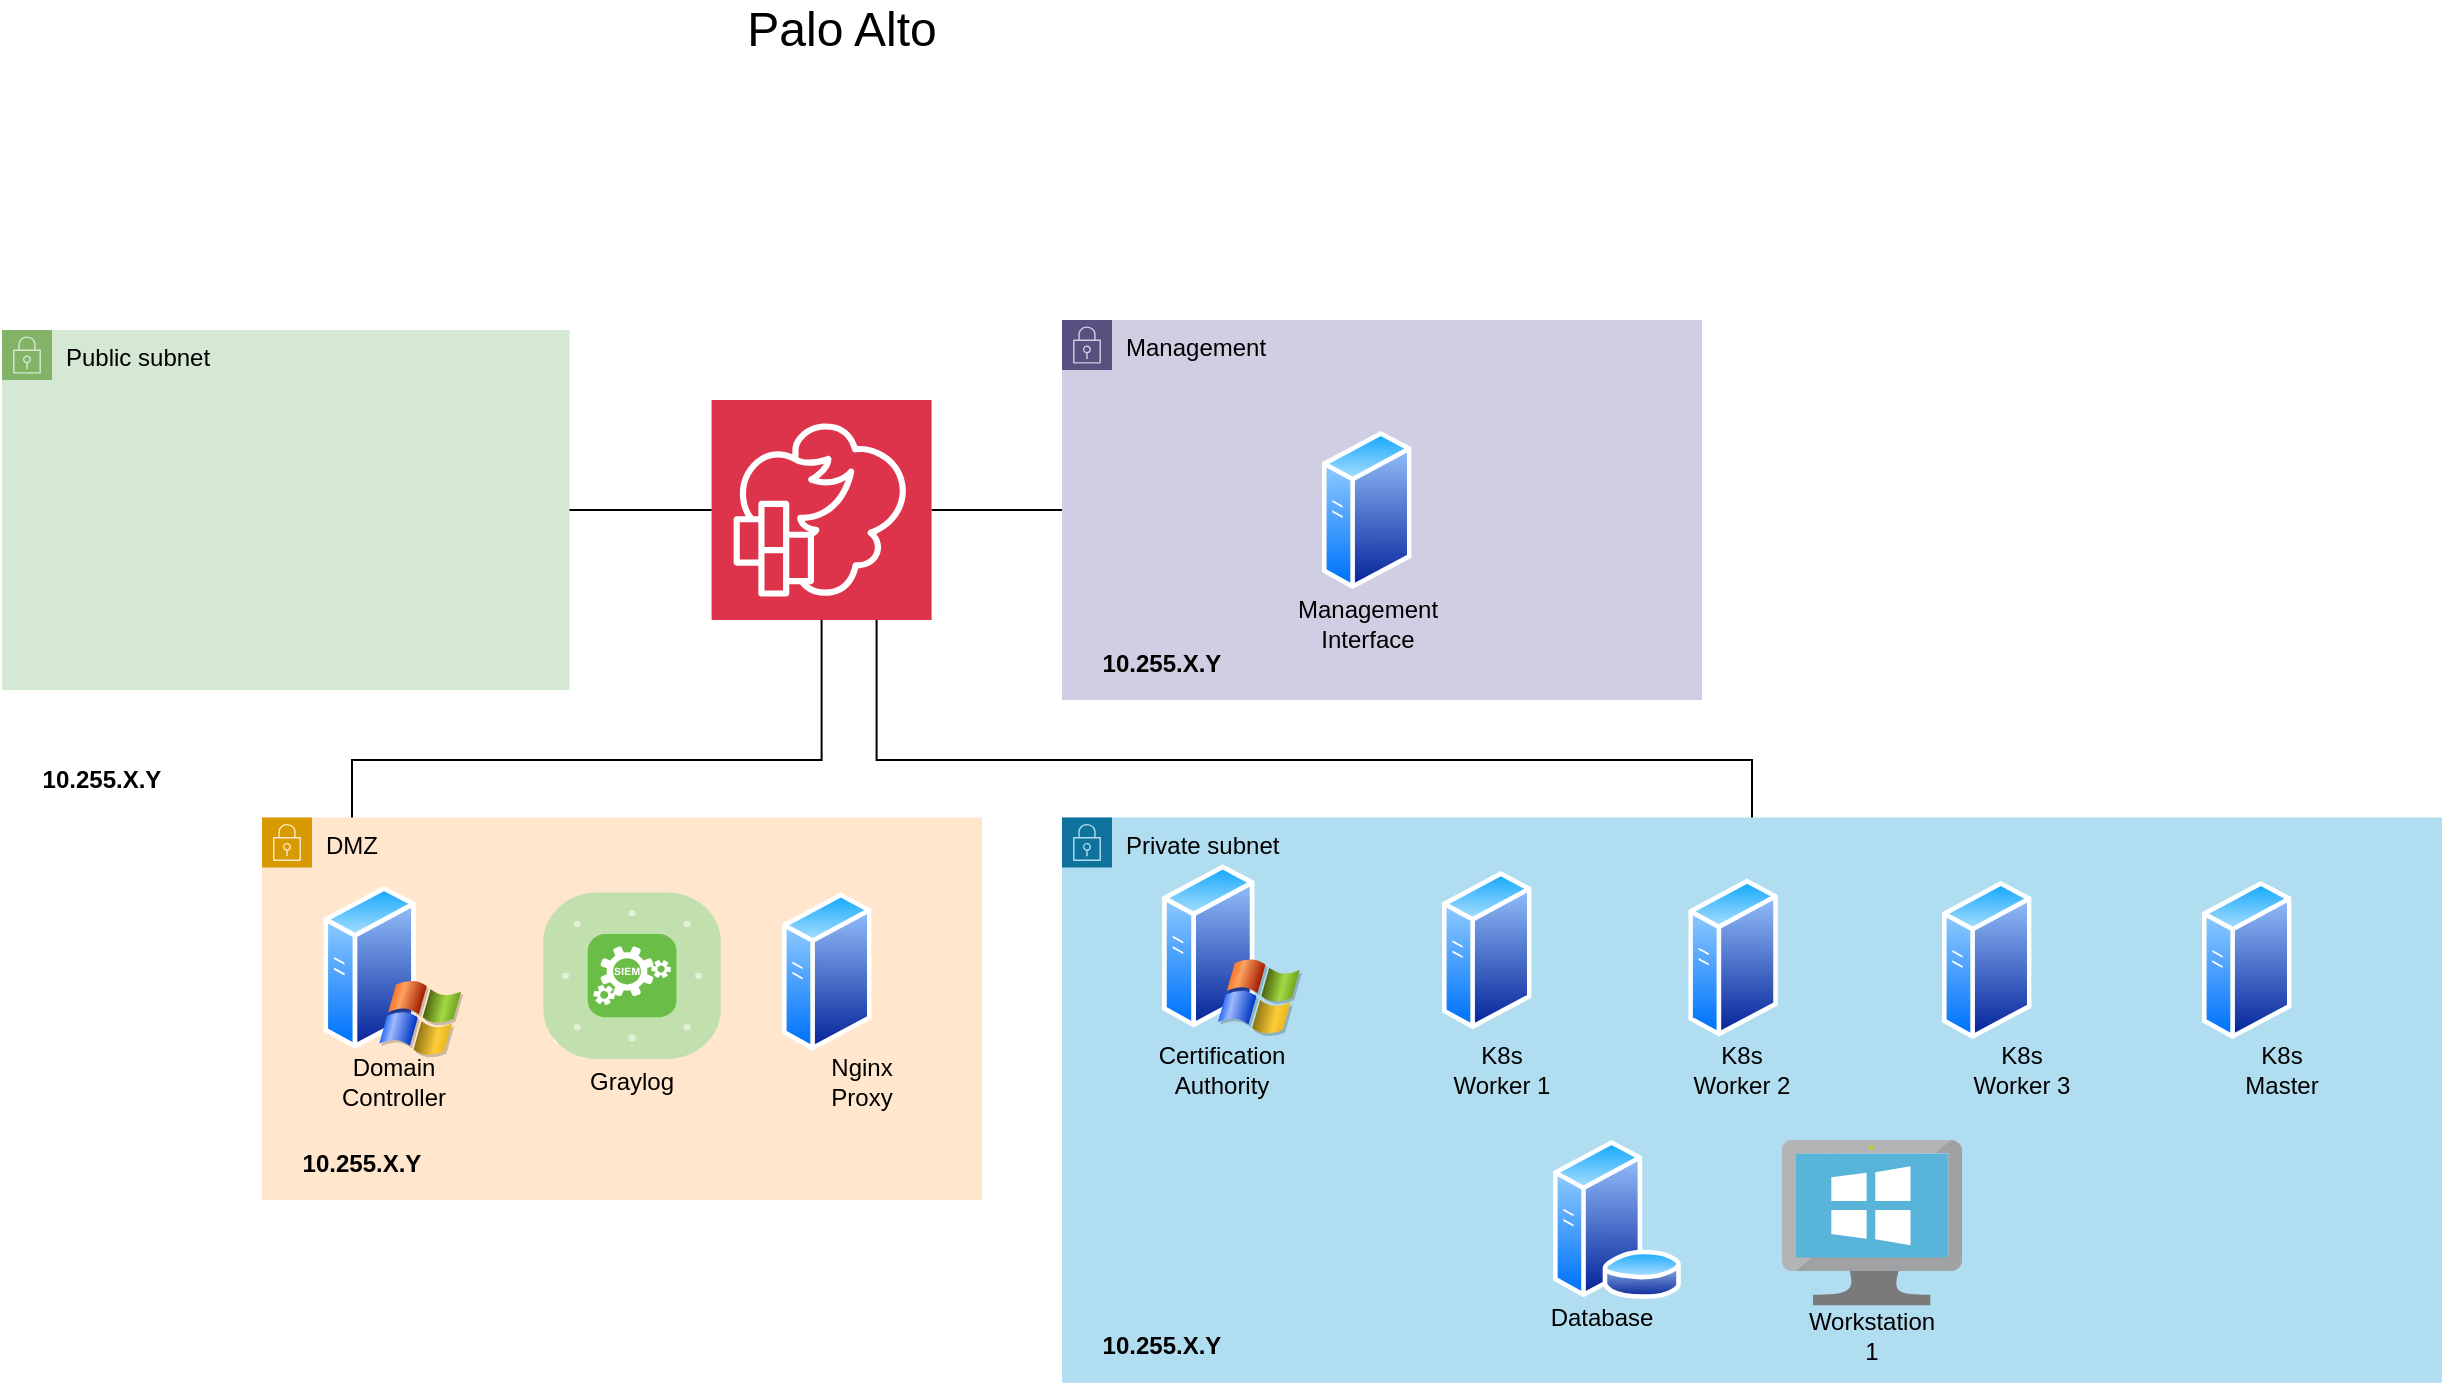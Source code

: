 <mxfile version="26.0.8">
  <diagram name="Page-1" id="hnVdBFUzCW5g4IQB4NOi">
    <mxGraphModel grid="1" page="1" gridSize="10" guides="1" tooltips="1" connect="1" arrows="1" fold="1" pageScale="1" pageWidth="850" pageHeight="1100" math="0" shadow="0">
      <root>
        <mxCell id="0" />
        <mxCell id="1" parent="0" />
        <mxCell id="LRGnzV3xL65Ld5AT3yL0-7" value="Private subnet" style="points=[[0,0],[0.25,0],[0.5,0],[0.75,0],[1,0],[1,0.25],[1,0.5],[1,0.75],[1,1],[0.75,1],[0.5,1],[0.25,1],[0,1],[0,0.75],[0,0.5],[0,0.25]];outlineConnect=0;html=1;whiteSpace=wrap;fontSize=12;fontStyle=0;container=1;pointerEvents=0;collapsible=0;recursiveResize=0;shape=mxgraph.aws4.group;grIcon=mxgraph.aws4.group_security_group;grStroke=0;strokeColor=#10739e;fillColor=#b1ddf0;verticalAlign=top;align=left;spacingLeft=30;dashed=0;" vertex="1" parent="1">
          <mxGeometry x="-1200" y="478.73" width="690" height="282.6" as="geometry" />
        </mxCell>
        <mxCell id="qYQHPHGvng_s6NsAFqji-43" value="" style="image;sketch=0;aspect=fixed;html=1;points=[];align=center;fontSize=12;image=img/lib/mscae/VirtualMachineWindows.svg;" vertex="1" parent="LRGnzV3xL65Ld5AT3yL0-7">
          <mxGeometry x="360" y="161.27" width="90" height="82.8" as="geometry" />
        </mxCell>
        <mxCell id="LRGnzV3xL65Ld5AT3yL0-12" value="" style="image;aspect=fixed;perimeter=ellipsePerimeter;html=1;align=center;shadow=0;dashed=0;spacingTop=3;image=img/lib/active_directory/database_server.svg;" vertex="1" parent="LRGnzV3xL65Ld5AT3yL0-7">
          <mxGeometry x="244.89" y="161.27" width="65.16" height="79.46" as="geometry" />
        </mxCell>
        <mxCell id="qYQHPHGvng_s6NsAFqji-30" value="Database" style="text;html=1;align=center;verticalAlign=middle;whiteSpace=wrap;rounded=0;" vertex="1" parent="LRGnzV3xL65Ld5AT3yL0-7">
          <mxGeometry x="240.14" y="235.1" width="60" height="30" as="geometry" />
        </mxCell>
        <mxCell id="LRGnzV3xL65Ld5AT3yL0-13" value="&lt;span style=&quot;text-wrap-mode: nowrap;&quot;&gt;Certification Authority&lt;/span&gt;" style="text;html=1;align=center;verticalAlign=middle;whiteSpace=wrap;rounded=0;" vertex="1" parent="LRGnzV3xL65Ld5AT3yL0-7">
          <mxGeometry x="50" y="111.27" width="60" height="30" as="geometry" />
        </mxCell>
        <mxCell id="LRGnzV3xL65Ld5AT3yL0-14" value="&lt;span style=&quot;text-wrap-mode: nowrap;&quot;&gt;K8s Worker 1&lt;/span&gt;" style="text;html=1;align=center;verticalAlign=middle;whiteSpace=wrap;rounded=0;" vertex="1" parent="LRGnzV3xL65Ld5AT3yL0-7">
          <mxGeometry x="190" y="111.27" width="60" height="30" as="geometry" />
        </mxCell>
        <mxCell id="LRGnzV3xL65Ld5AT3yL0-15" value="&lt;span style=&quot;text-wrap-mode: nowrap;&quot;&gt;K8s Worker 2&lt;/span&gt;" style="text;html=1;align=center;verticalAlign=middle;whiteSpace=wrap;rounded=0;" vertex="1" parent="LRGnzV3xL65Ld5AT3yL0-7">
          <mxGeometry x="310.05" y="111.27" width="60" height="30" as="geometry" />
        </mxCell>
        <mxCell id="LRGnzV3xL65Ld5AT3yL0-16" value="&lt;span style=&quot;text-wrap-mode: nowrap;&quot;&gt;K8s Master&lt;/span&gt;" style="text;html=1;align=center;verticalAlign=middle;whiteSpace=wrap;rounded=0;" vertex="1" parent="LRGnzV3xL65Ld5AT3yL0-7">
          <mxGeometry x="580" y="111.27" width="60" height="30" as="geometry" />
        </mxCell>
        <mxCell id="LRGnzV3xL65Ld5AT3yL0-17" value="&lt;span style=&quot;text-wrap-mode: nowrap;&quot;&gt;Workstation 1&lt;/span&gt;" style="text;html=1;align=center;verticalAlign=middle;whiteSpace=wrap;rounded=0;" vertex="1" parent="LRGnzV3xL65Ld5AT3yL0-7">
          <mxGeometry x="375" y="244.07" width="60" height="30" as="geometry" />
        </mxCell>
        <mxCell id="LRGnzV3xL65Ld5AT3yL0-26" value="&lt;b&gt;10.255.X.Y&lt;/b&gt;" style="text;html=1;align=center;verticalAlign=middle;whiteSpace=wrap;rounded=0;" vertex="1" parent="LRGnzV3xL65Ld5AT3yL0-7">
          <mxGeometry y="245.87" width="100" height="36.73" as="geometry" />
        </mxCell>
        <mxCell id="qYQHPHGvng_s6NsAFqji-26" value="" style="image;aspect=fixed;perimeter=ellipsePerimeter;html=1;align=center;shadow=0;dashed=0;spacingTop=3;image=img/lib/active_directory/generic_server.svg;" vertex="1" parent="LRGnzV3xL65Ld5AT3yL0-7">
          <mxGeometry x="570" y="31.27" width="44.8" height="80" as="geometry" />
        </mxCell>
        <mxCell id="qYQHPHGvng_s6NsAFqji-35" value="" style="image;aspect=fixed;perimeter=ellipsePerimeter;html=1;align=center;shadow=0;dashed=0;spacingTop=3;image=img/lib/active_directory/generic_server.svg;" vertex="1" parent="LRGnzV3xL65Ld5AT3yL0-7">
          <mxGeometry x="440" y="31.27" width="44.8" height="80" as="geometry" />
        </mxCell>
        <mxCell id="qYQHPHGvng_s6NsAFqji-36" value="" style="shape=image;html=1;verticalAlign=top;verticalLabelPosition=bottom;labelBackgroundColor=#ffffff;imageAspect=0;aspect=fixed;image=https://cdn1.iconfinder.com/data/icons/operating-system-flat-1/30/linux-128.png" vertex="1" parent="LRGnzV3xL65Ld5AT3yL0-7">
          <mxGeometry x="470" y="57.52" width="53.75" height="53.75" as="geometry" />
        </mxCell>
        <mxCell id="LRGnzV3xL65Ld5AT3yL0-20" value="&lt;span style=&quot;text-wrap-mode: nowrap;&quot;&gt;K8s Worker 3&lt;/span&gt;" style="text;html=1;align=center;verticalAlign=middle;whiteSpace=wrap;rounded=0;" vertex="1" parent="LRGnzV3xL65Ld5AT3yL0-7">
          <mxGeometry x="450" y="111.27" width="60" height="30" as="geometry" />
        </mxCell>
        <mxCell id="qYQHPHGvng_s6NsAFqji-27" value="" style="shape=image;html=1;verticalAlign=top;verticalLabelPosition=bottom;labelBackgroundColor=#ffffff;imageAspect=0;aspect=fixed;image=https://cdn1.iconfinder.com/data/icons/operating-system-flat-1/30/linux-128.png" vertex="1" parent="LRGnzV3xL65Ld5AT3yL0-7">
          <mxGeometry x="600" y="57.52" width="53.75" height="53.75" as="geometry" />
        </mxCell>
        <mxCell id="LRGnzV3xL65Ld5AT3yL0-6" value="DMZ" style="points=[[0,0],[0.25,0],[0.5,0],[0.75,0],[1,0],[1,0.25],[1,0.5],[1,0.75],[1,1],[0.75,1],[0.5,1],[0.25,1],[0,1],[0,0.75],[0,0.5],[0,0.25]];outlineConnect=0;html=1;whiteSpace=wrap;fontSize=12;fontStyle=0;container=1;pointerEvents=0;collapsible=0;recursiveResize=0;shape=mxgraph.aws4.group;grIcon=mxgraph.aws4.group_security_group;grStroke=0;strokeColor=#d79b00;fillColor=#ffe6cc;verticalAlign=top;align=left;spacingLeft=30;dashed=0;" vertex="1" parent="1">
          <mxGeometry x="-1600" y="478.73" width="360" height="191.27" as="geometry" />
        </mxCell>
        <mxCell id="LRGnzV3xL65Ld5AT3yL0-19" value="&lt;span style=&quot;text-wrap-mode: nowrap;&quot;&gt;Nginx Proxy&lt;/span&gt;" style="text;html=1;align=center;verticalAlign=middle;whiteSpace=wrap;rounded=0;" vertex="1" parent="LRGnzV3xL65Ld5AT3yL0-6">
          <mxGeometry x="270.0" y="117.02" width="60" height="30" as="geometry" />
        </mxCell>
        <mxCell id="LRGnzV3xL65Ld5AT3yL0-21" value="Graylog" style="text;html=1;align=center;verticalAlign=middle;whiteSpace=wrap;rounded=0;" vertex="1" parent="LRGnzV3xL65Ld5AT3yL0-6">
          <mxGeometry x="155.05" y="117.02" width="60" height="30" as="geometry" />
        </mxCell>
        <mxCell id="LRGnzV3xL65Ld5AT3yL0-22" value="&lt;span style=&quot;text-wrap-mode: nowrap;&quot;&gt;Domain Controller&lt;/span&gt;" style="text;html=1;align=center;verticalAlign=middle;whiteSpace=wrap;rounded=0;" vertex="1" parent="LRGnzV3xL65Ld5AT3yL0-6">
          <mxGeometry x="35.67" y="117.02" width="60" height="30" as="geometry" />
        </mxCell>
        <mxCell id="LRGnzV3xL65Ld5AT3yL0-24" value="&lt;b&gt;10.255.X.Y&lt;/b&gt;" style="text;html=1;align=center;verticalAlign=middle;whiteSpace=wrap;rounded=0;" vertex="1" parent="LRGnzV3xL65Ld5AT3yL0-6">
          <mxGeometry y="154.54" width="100" height="36.73" as="geometry" />
        </mxCell>
        <mxCell id="qYQHPHGvng_s6NsAFqji-39" value="" style="image;aspect=fixed;perimeter=ellipsePerimeter;html=1;align=center;shadow=0;dashed=0;spacingTop=3;image=img/lib/active_directory/windows_server_2.svg;" vertex="1" parent="LRGnzV3xL65Ld5AT3yL0-6">
          <mxGeometry x="30.67" y="33.27" width="70" height="87.5" as="geometry" />
        </mxCell>
        <mxCell id="qYQHPHGvng_s6NsAFqji-37" value="" style="image;aspect=fixed;perimeter=ellipsePerimeter;html=1;align=center;shadow=0;dashed=0;spacingTop=3;image=img/lib/active_directory/generic_server.svg;" vertex="1" parent="LRGnzV3xL65Ld5AT3yL0-6">
          <mxGeometry x="145.67" y="40.77" width="44.8" height="80" as="geometry" />
        </mxCell>
        <mxCell id="qYQHPHGvng_s6NsAFqji-38" value="" style="shape=image;html=1;verticalAlign=top;verticalLabelPosition=bottom;labelBackgroundColor=#ffffff;imageAspect=0;aspect=fixed;image=https://cdn1.iconfinder.com/data/icons/operating-system-flat-1/30/linux-128.png" vertex="1" parent="LRGnzV3xL65Ld5AT3yL0-6">
          <mxGeometry x="175.67" y="67.02" width="53.75" height="53.75" as="geometry" />
        </mxCell>
        <mxCell id="qYQHPHGvng_s6NsAFqji-33" value="" style="image;aspect=fixed;perimeter=ellipsePerimeter;html=1;align=center;shadow=0;dashed=0;spacingTop=3;image=img/lib/active_directory/generic_server.svg;" vertex="1" parent="LRGnzV3xL65Ld5AT3yL0-6">
          <mxGeometry x="260" y="37.02" width="44.8" height="80" as="geometry" />
        </mxCell>
        <mxCell id="qYQHPHGvng_s6NsAFqji-34" value="" style="shape=image;html=1;verticalAlign=top;verticalLabelPosition=bottom;labelBackgroundColor=#ffffff;imageAspect=0;aspect=fixed;image=https://cdn1.iconfinder.com/data/icons/operating-system-flat-1/30/linux-128.png" vertex="1" parent="LRGnzV3xL65Ld5AT3yL0-6">
          <mxGeometry x="290" y="63.27" width="53.75" height="53.75" as="geometry" />
        </mxCell>
        <mxCell id="vAqoVpSlaDtiXxeG0YU_-14" value="" style="verticalLabelPosition=bottom;sketch=0;html=1;fillColor=#6ABD46;strokeColor=#ffffff;verticalAlign=top;align=center;points=[[0.085,0.085,0],[0.915,0.085,0],[0.915,0.915,0],[0.085,0.915,0],[0.25,0,0],[0.5,0,0],[0.75,0,0],[1,0.25,0],[1,0.5,0],[1,0.75,0],[0.75,1,0],[0.5,1,0],[0.25,1,0],[0,0.75,0],[0,0.5,0],[0,0.25,0]];pointerEvents=1;shape=mxgraph.cisco_safe.compositeIcon;bgIcon=mxgraph.cisco_safe.architecture.generic_appliance;resIcon=mxgraph.cisco_safe.architecture.siem;" vertex="1" parent="LRGnzV3xL65Ld5AT3yL0-6">
          <mxGeometry x="140.67" y="37.5" width="88.75" height="83.27" as="geometry" />
        </mxCell>
        <mxCell id="qYQHPHGvng_s6NsAFqji-7" value="&lt;span style=&quot;font-size: 24px;&quot;&gt;Palo Alto&lt;/span&gt;" style="text;html=1;align=center;verticalAlign=middle;whiteSpace=wrap;rounded=0;" vertex="1" parent="1">
          <mxGeometry x="-1440" y="70" width="260" height="30" as="geometry" />
        </mxCell>
        <mxCell id="qYQHPHGvng_s6NsAFqji-21" value="" style="image;aspect=fixed;perimeter=ellipsePerimeter;html=1;align=center;shadow=0;dashed=0;spacingTop=3;image=img/lib/active_directory/windows_server_2.svg;" vertex="1" parent="1">
          <mxGeometry x="-1150" y="501.33" width="70" height="87.5" as="geometry" />
        </mxCell>
        <mxCell id="qYQHPHGvng_s6NsAFqji-22" value="" style="image;aspect=fixed;perimeter=ellipsePerimeter;html=1;align=center;shadow=0;dashed=0;spacingTop=3;image=img/lib/active_directory/generic_server.svg;" vertex="1" parent="1">
          <mxGeometry x="-1010" y="505.08" width="44.8" height="80" as="geometry" />
        </mxCell>
        <mxCell id="qYQHPHGvng_s6NsAFqji-23" value="" style="shape=image;html=1;verticalAlign=top;verticalLabelPosition=bottom;labelBackgroundColor=#ffffff;imageAspect=0;aspect=fixed;image=https://cdn1.iconfinder.com/data/icons/operating-system-flat-1/30/linux-128.png" vertex="1" parent="1">
          <mxGeometry x="-980" y="531.33" width="53.75" height="53.75" as="geometry" />
        </mxCell>
        <mxCell id="qYQHPHGvng_s6NsAFqji-24" value="" style="image;aspect=fixed;perimeter=ellipsePerimeter;html=1;align=center;shadow=0;dashed=0;spacingTop=3;image=img/lib/active_directory/generic_server.svg;" vertex="1" parent="1">
          <mxGeometry x="-886.87" y="508.83" width="44.8" height="80" as="geometry" />
        </mxCell>
        <mxCell id="qYQHPHGvng_s6NsAFqji-25" value="" style="shape=image;html=1;verticalAlign=top;verticalLabelPosition=bottom;labelBackgroundColor=#ffffff;imageAspect=0;aspect=fixed;image=https://cdn1.iconfinder.com/data/icons/operating-system-flat-1/30/linux-128.png" vertex="1" parent="1">
          <mxGeometry x="-856.87" y="535.08" width="53.75" height="53.75" as="geometry" />
        </mxCell>
        <mxCell id="LRGnzV3xL65Ld5AT3yL0-1" value="Public subnet" style="points=[[0,0],[0.25,0],[0.5,0],[0.75,0],[1,0],[1,0.25],[1,0.5],[1,0.75],[1,1],[0.75,1],[0.5,1],[0.25,1],[0,1],[0,0.75],[0,0.5],[0,0.25]];outlineConnect=0;html=1;whiteSpace=wrap;fontSize=12;fontStyle=0;container=1;pointerEvents=0;collapsible=0;recursiveResize=0;shape=mxgraph.aws4.group;grIcon=mxgraph.aws4.group_security_group;grStroke=0;strokeColor=#82b366;fillColor=#d5e8d4;verticalAlign=top;align=left;spacingLeft=30;dashed=0;" vertex="1" parent="1">
          <mxGeometry x="-1730" y="235" width="283.75" height="180" as="geometry" />
        </mxCell>
        <mxCell id="LRGnzV3xL65Ld5AT3yL0-9" value="&lt;b&gt;10.255.X.Y&lt;/b&gt;" style="text;html=1;align=center;verticalAlign=middle;whiteSpace=wrap;rounded=0;" vertex="1" parent="LRGnzV3xL65Ld5AT3yL0-1">
          <mxGeometry y="200" width="100" height="50" as="geometry" />
        </mxCell>
        <mxCell id="LRGnzV3xL65Ld5AT3yL0-8" value="Management" style="points=[[0,0],[0.25,0],[0.5,0],[0.75,0],[1,0],[1,0.25],[1,0.5],[1,0.75],[1,1],[0.75,1],[0.5,1],[0.25,1],[0,1],[0,0.75],[0,0.5],[0,0.25]];outlineConnect=0;html=1;whiteSpace=wrap;fontSize=12;fontStyle=0;container=1;pointerEvents=0;collapsible=0;recursiveResize=0;shape=mxgraph.aws4.group;grIcon=mxgraph.aws4.group_security_group;grStroke=0;strokeColor=#56517e;fillColor=#d0cee2;verticalAlign=top;align=left;spacingLeft=30;dashed=0;" vertex="1" parent="1">
          <mxGeometry x="-1200" y="230" width="320" height="190" as="geometry" />
        </mxCell>
        <mxCell id="qYQHPHGvng_s6NsAFqji-40" value="" style="image;aspect=fixed;perimeter=ellipsePerimeter;html=1;align=center;shadow=0;dashed=0;spacingTop=3;image=img/lib/active_directory/generic_server.svg;" vertex="1" parent="LRGnzV3xL65Ld5AT3yL0-8">
          <mxGeometry x="130" y="55.0" width="44.8" height="80" as="geometry" />
        </mxCell>
        <mxCell id="qYQHPHGvng_s6NsAFqji-41" value="" style="shape=image;html=1;verticalAlign=top;verticalLabelPosition=bottom;labelBackgroundColor=#ffffff;imageAspect=0;aspect=fixed;image=https://cdn1.iconfinder.com/data/icons/operating-system-flat-1/30/linux-128.png" vertex="1" parent="LRGnzV3xL65Ld5AT3yL0-8">
          <mxGeometry x="160" y="81.25" width="53.75" height="53.75" as="geometry" />
        </mxCell>
        <mxCell id="LRGnzV3xL65Ld5AT3yL0-18" value="&lt;span style=&quot;text-wrap-mode: nowrap;&quot;&gt;Management Interface&lt;/span&gt;" style="text;html=1;align=center;verticalAlign=middle;whiteSpace=wrap;rounded=0;" vertex="1" parent="LRGnzV3xL65Ld5AT3yL0-8">
          <mxGeometry x="122.8" y="137" width="60" height="30" as="geometry" />
        </mxCell>
        <mxCell id="LRGnzV3xL65Ld5AT3yL0-25" value="&lt;b&gt;10.255.X.Y&lt;/b&gt;" style="text;html=1;align=center;verticalAlign=middle;whiteSpace=wrap;rounded=0;" vertex="1" parent="LRGnzV3xL65Ld5AT3yL0-8">
          <mxGeometry y="153.27" width="100" height="36.73" as="geometry" />
        </mxCell>
        <mxCell id="vAqoVpSlaDtiXxeG0YU_-6" style="edgeStyle=orthogonalEdgeStyle;rounded=0;orthogonalLoop=1;jettySize=auto;html=1;exitX=0.5;exitY=0;exitDx=0;exitDy=0;exitPerimeter=0;entryX=0;entryY=0.5;entryDx=0;entryDy=0;endArrow=none;startFill=0;" edge="1" parent="1" source="vAqoVpSlaDtiXxeG0YU_-5" target="LRGnzV3xL65Ld5AT3yL0-8">
          <mxGeometry relative="1" as="geometry" />
        </mxCell>
        <mxCell id="vAqoVpSlaDtiXxeG0YU_-9" style="edgeStyle=orthogonalEdgeStyle;rounded=0;orthogonalLoop=1;jettySize=auto;html=1;exitX=1;exitY=0.5;exitDx=0;exitDy=0;exitPerimeter=0;strokeColor=default;endArrow=none;startFill=0;" edge="1" parent="1" source="vAqoVpSlaDtiXxeG0YU_-5" target="LRGnzV3xL65Ld5AT3yL0-6">
          <mxGeometry relative="1" as="geometry">
            <Array as="points">
              <mxPoint x="-1320" y="450" />
              <mxPoint x="-1555" y="450" />
            </Array>
          </mxGeometry>
        </mxCell>
        <mxCell id="vAqoVpSlaDtiXxeG0YU_-10" style="edgeStyle=orthogonalEdgeStyle;rounded=0;orthogonalLoop=1;jettySize=auto;html=1;exitX=1;exitY=0.25;exitDx=0;exitDy=0;exitPerimeter=0;endArrow=none;startFill=0;" edge="1" parent="1" source="vAqoVpSlaDtiXxeG0YU_-5" target="LRGnzV3xL65Ld5AT3yL0-7">
          <mxGeometry relative="1" as="geometry">
            <Array as="points">
              <mxPoint x="-1293" y="450" />
              <mxPoint x="-855" y="450" />
            </Array>
          </mxGeometry>
        </mxCell>
        <mxCell id="vAqoVpSlaDtiXxeG0YU_-5" value="" style="sketch=0;points=[[0,0,0],[0.25,0,0],[0.5,0,0],[0.75,0,0],[1,0,0],[0,1,0],[0.25,1,0],[0.5,1,0],[0.75,1,0],[1,1,0],[0,0.25,0],[0,0.5,0],[0,0.75,0],[1,0.25,0],[1,0.5,0],[1,0.75,0]];outlineConnect=0;fontColor=#232F3E;fillColor=#DD344C;strokeColor=#ffffff;dashed=0;verticalLabelPosition=bottom;verticalAlign=top;align=center;html=1;fontSize=12;fontStyle=0;aspect=fixed;shape=mxgraph.aws4.resourceIcon;resIcon=mxgraph.aws4.network_firewall;direction=south;" vertex="1" parent="1">
          <mxGeometry x="-1375.2" y="270" width="110" height="110" as="geometry" />
        </mxCell>
        <mxCell id="vAqoVpSlaDtiXxeG0YU_-8" style="edgeStyle=orthogonalEdgeStyle;rounded=0;orthogonalLoop=1;jettySize=auto;html=1;exitX=1;exitY=0.5;exitDx=0;exitDy=0;entryX=0.5;entryY=1;entryDx=0;entryDy=0;entryPerimeter=0;endArrow=none;startFill=0;" edge="1" parent="1" source="LRGnzV3xL65Ld5AT3yL0-1" target="vAqoVpSlaDtiXxeG0YU_-5">
          <mxGeometry relative="1" as="geometry" />
        </mxCell>
      </root>
    </mxGraphModel>
  </diagram>
</mxfile>
